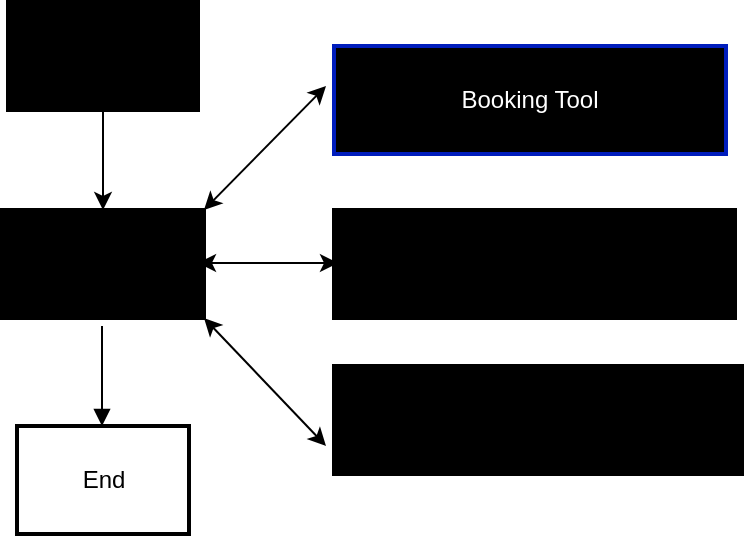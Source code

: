 <mxfile version="28.0.6">
  <diagram id="h2MtayDcG-n8w6ygHaxo" name="Page-1">
    <mxGraphModel dx="1186" dy="767" grid="1" gridSize="10" guides="1" tooltips="1" connect="1" arrows="1" fold="1" page="1" pageScale="1" pageWidth="827" pageHeight="1169" math="0" shadow="0">
      <root>
        <mxCell id="0" />
        <mxCell id="1" parent="0" />
        <mxCell id="2Fsp9-fTSzHRH5NCl5Ru-18" value="" style="edgeStyle=orthogonalEdgeStyle;rounded=0;orthogonalLoop=1;jettySize=auto;html=1;" edge="1" parent="1" source="2" target="3">
          <mxGeometry relative="1" as="geometry" />
        </mxCell>
        <mxCell id="2" value="Start" style="whiteSpace=wrap;strokeWidth=2;fillColor=light-dark(#000000,#009999);strokeColor=default;rounded=0;" parent="1" vertex="1">
          <mxGeometry x="263" y="180" width="95" height="54" as="geometry" />
        </mxCell>
        <mxCell id="3" value="Agent" style="whiteSpace=wrap;strokeWidth=2;gradientColor=light-dark(#000000,#EA6B66);fillColor=light-dark(#FFFFFF,#F8CECC);rounded=0;" parent="1" vertex="1">
          <mxGeometry x="260" y="284" width="101" height="54" as="geometry" />
        </mxCell>
        <mxCell id="4" value="Booking Tool" style="whiteSpace=wrap;strokeWidth=2;fillColor=light-dark(#0050EF,#009999);fontColor=#ffffff;strokeColor=#001DBC;gradientColor=light-dark(#000000,#004C99);rounded=0;" parent="1" vertex="1">
          <mxGeometry x="426" y="202" width="196" height="54" as="geometry" />
        </mxCell>
        <mxCell id="5" value="Cancellation Tool" style="whiteSpace=wrap;strokeWidth=2;gradientColor=light-dark(#000000,#370A1C);fillColor=light-dark(#000000,#6947C5);rounded=0;" parent="1" vertex="1">
          <mxGeometry x="426" y="284" width="200.5" height="54" as="geometry" />
        </mxCell>
        <mxCell id="6" value="Query Handling Tool" style="whiteSpace=wrap;strokeWidth=2;gradientColor=light-dark(#000000,#994C00);fillColor=light-dark(#FFFFFF,#FFD713);rounded=0;" parent="1" vertex="1">
          <mxGeometry x="426" y="362" width="204" height="54" as="geometry" />
        </mxCell>
        <mxCell id="7" value="End" style="whiteSpace=wrap;strokeWidth=2;strokeColor=default;fillColor=light-dark(#FFFFFF,#D5B155);rounded=0;" parent="1" vertex="1">
          <mxGeometry x="267.5" y="392" width="86" height="54" as="geometry" />
        </mxCell>
        <mxCell id="2Fsp9-fTSzHRH5NCl5Ru-16" value="" style="curved=1;startArrow=none;endArrow=block;exitX=0.5;exitY=1;entryX=0.5;entryY=0;rounded=0;" edge="1" parent="1">
          <mxGeometry relative="1" as="geometry">
            <Array as="points" />
            <mxPoint x="310" y="342" as="sourcePoint" />
            <mxPoint x="310" y="392" as="targetPoint" />
          </mxGeometry>
        </mxCell>
        <mxCell id="2Fsp9-fTSzHRH5NCl5Ru-20" value="" style="endArrow=classic;startArrow=classic;html=1;rounded=0;" edge="1" parent="1">
          <mxGeometry width="50" height="50" relative="1" as="geometry">
            <mxPoint x="361" y="284" as="sourcePoint" />
            <mxPoint x="422" y="222" as="targetPoint" />
          </mxGeometry>
        </mxCell>
        <mxCell id="2Fsp9-fTSzHRH5NCl5Ru-21" value="" style="endArrow=classic;startArrow=classic;html=1;rounded=0;" edge="1" parent="1">
          <mxGeometry width="50" height="50" relative="1" as="geometry">
            <mxPoint x="361" y="338" as="sourcePoint" />
            <mxPoint x="422" y="402" as="targetPoint" />
          </mxGeometry>
        </mxCell>
        <mxCell id="2Fsp9-fTSzHRH5NCl5Ru-22" value="" style="endArrow=classic;startArrow=classic;html=1;rounded=0;" edge="1" parent="1">
          <mxGeometry width="50" height="50" relative="1" as="geometry">
            <mxPoint x="358" y="310.5" as="sourcePoint" />
            <mxPoint x="428" y="310.5" as="targetPoint" />
            <Array as="points">
              <mxPoint x="398" y="310.5" />
            </Array>
          </mxGeometry>
        </mxCell>
      </root>
    </mxGraphModel>
  </diagram>
</mxfile>
